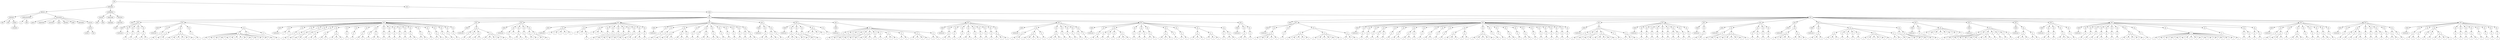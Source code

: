 digraph Tree {
	"t0" [label = "TEI"];
	"t1" [label = "teiHeader"];
	"t2" [label = "fileDesc"];
	"t3" [label = "titleStmt"];
	"t4" [label = "title"];
	"t5" [label = "title"];
	"t6" [label = "author"];
	"t7" [label = "surname"];
	"t8" [label = "publicationStmt"];
	"t9" [label = "p"];
	"t10" [label = "idno"];
	"t11" [label = "sourceDesc"];
	"t12" [label = "genre"];
	"t13" [label = "inspiration"];
	"t14" [label = "structure"];
	"t15" [label = "type"];
	"t16" [label = "periode"];
	"t17" [label = "taille"];
	"t18" [label = "permalien"];
	"t19" [label = "sources"];
	"t20" [label = "source"];
	"t21" [label = "author"];
	"t22" [label = "text"];
	"t23" [label = "profileDesc"];
	"t24" [label = "creation"];
	"t25" [label = "date"];
	"t26" [label = "date"];
	"t27" [label = "langUsage"];
	"t28" [label = "language"];
	"t29" [label = "textClass"];
	"t30" [label = "keywords"];
	"t31" [label = "term"];
	"t32" [label = "text"];
	"t33" [label = "body"];
	"t34" [label = "div1"];
	"t35" [label = "head"];
	"t36" [label = "div2"];
	"t37" [label = "head"];
	"t38" [label = "listPerson"];
	"t39" [label = "sp"];
	"t40" [label = "p"];
	"t41" [label = "s"];
	"t42" [label = "sp"];
	"t43" [label = "p"];
	"t44" [label = "s"];
	"t45" [label = "sp"];
	"t46" [label = "p"];
	"t47" [label = "s"];
	"t48" [label = "sp"];
	"t49" [label = "p"];
	"t50" [label = "s"];
	"t51" [label = "s"];
	"t52" [label = "div2"];
	"t53" [label = "head"];
	"t54" [label = "listPerson"];
	"t55" [label = "sp"];
	"t56" [label = "p"];
	"t57" [label = "s"];
	"t58" [label = "sp"];
	"t59" [label = "p"];
	"t60" [label = "s"];
	"t61" [label = "s"];
	"t62" [label = "p"];
	"t63" [label = "s"];
	"t64" [label = "s"];
	"t65" [label = "s"];
	"t66" [label = "s"];
	"t67" [label = "s"];
	"t68" [label = "s"];
	"t69" [label = "sp"];
	"t70" [label = "p"];
	"t71" [label = "s"];
	"t72" [label = "sp"];
	"t73" [label = "p"];
	"t74" [label = "s"];
	"t75" [label = "s"];
	"t76" [label = "s"];
	"t77" [label = "s"];
	"t78" [label = "s"];
	"t79" [label = "s"];
	"t80" [label = "s"];
	"t81" [label = "s"];
	"t82" [label = "s"];
	"t83" [label = "s"];
	"t84" [label = "s"];
	"t85" [label = "s"];
	"t86" [label = "s"];
	"t87" [label = "p"];
	"t88" [label = "s"];
	"t89" [label = "p"];
	"t90" [label = "s"];
	"t91" [label = "div2"];
	"t92" [label = "head"];
	"t93" [label = "listPerson"];
	"t94" [label = "sp"];
	"t95" [label = "l"];
	"t96" [label = "l"];
	"t97" [label = "sp"];
	"t98" [label = "p"];
	"t99" [label = "s"];
	"t100" [label = "sp"];
	"t101" [label = "p"];
	"t102" [label = "s"];
	"t103" [label = "sp"];
	"t104" [label = "p"];
	"t105" [label = "s"];
	"t106" [label = "s"];
	"t107" [label = "sp"];
	"t108" [label = "p"];
	"t109" [label = "s"];
	"t110" [label = "sp"];
	"t111" [label = "p"];
	"t112" [label = "s"];
	"t113" [label = "s"];
	"t114" [label = "sp"];
	"t115" [label = "p"];
	"t116" [label = "s"];
	"t117" [label = "s"];
	"t118" [label = "p"];
	"t119" [label = "s"];
	"t120" [label = "s"];
	"t121" [label = "s"];
	"t122" [label = "sp"];
	"t123" [label = "p"];
	"t124" [label = "s"];
	"t125" [label = "sp"];
	"t126" [label = "p"];
	"t127" [label = "s"];
	"t128" [label = "sp"];
	"t129" [label = "p"];
	"t130" [label = "s"];
	"t131" [label = "s"];
	"t132" [label = "sp"];
	"t133" [label = "p"];
	"t134" [label = "s"];
	"t135" [label = "p"];
	"t136" [label = "s"];
	"t137" [label = "s"];
	"t138" [label = "sp"];
	"t139" [label = "p"];
	"t140" [label = "s"];
	"t141" [label = "sp"];
	"t142" [label = "p"];
	"t143" [label = "s"];
	"t144" [label = "sp"];
	"t145" [label = "p"];
	"t146" [label = "s"];
	"t147" [label = "sp"];
	"t148" [label = "p"];
	"t149" [label = "s"];
	"t150" [label = "sp"];
	"t151" [label = "p"];
	"t152" [label = "s"];
	"t153" [label = "sp"];
	"t154" [label = "p"];
	"t155" [label = "s"];
	"t156" [label = "s"];
	"t157" [label = "sp"];
	"t158" [label = "p"];
	"t159" [label = "s"];
	"t160" [label = "s"];
	"t161" [label = "sp"];
	"t162" [label = "p"];
	"t163" [label = "s"];
	"t164" [label = "sp"];
	"t165" [label = "p"];
	"t166" [label = "s"];
	"t167" [label = "s"];
	"t168" [label = "sp"];
	"t169" [label = "p"];
	"t170" [label = "s"];
	"t171" [label = "sp"];
	"t172" [label = "p"];
	"t173" [label = "s"];
	"t174" [label = "sp"];
	"t175" [label = "p"];
	"t176" [label = "s"];
	"t177" [label = "div2"];
	"t178" [label = "head"];
	"t179" [label = "listPerson"];
	"t180" [label = "sp"];
	"t181" [label = "p"];
	"t182" [label = "s"];
	"t183" [label = "p"];
	"t184" [label = "s"];
	"t185" [label = "p"];
	"t186" [label = "s"];
	"t187" [label = "s"];
	"t188" [label = "p"];
	"t189" [label = "s"];
	"t190" [label = "s"];
	"t191" [label = "s"];
	"t192" [label = "s"];
	"t193" [label = "s"];
	"t194" [label = "div2"];
	"t195" [label = "head"];
	"t196" [label = "listPerson"];
	"t197" [label = "sp"];
	"t198" [label = "p"];
	"t199" [label = "s"];
	"t200" [label = "l"];
	"t201" [label = "sp"];
	"t202" [label = "p"];
	"t203" [label = "s"];
	"t204" [label = "s"];
	"t205" [label = "sp"];
	"t206" [label = "p"];
	"t207" [label = "s"];
	"t208" [label = "sp"];
	"t209" [label = "p"];
	"t210" [label = "s"];
	"t211" [label = "s"];
	"t212" [label = "p"];
	"t213" [label = "s"];
	"t214" [label = "s"];
	"t215" [label = "div2"];
	"t216" [label = "head"];
	"t217" [label = "listPerson"];
	"t218" [label = "sp"];
	"t219" [label = "l"];
	"t220" [label = "l"];
	"t221" [label = "l"];
	"t222" [label = "l"];
	"t223" [label = "l"];
	"t224" [label = "sp"];
	"t225" [label = "l"];
	"t226" [label = "l"];
	"t227" [label = "p"];
	"t228" [label = "s"];
	"t229" [label = "sp"];
	"t230" [label = "l"];
	"t231" [label = "l"];
	"t232" [label = "l"];
	"t233" [label = "sp"];
	"t234" [label = "p"];
	"t235" [label = "s"];
	"t236" [label = "sp"];
	"t237" [label = "p"];
	"t238" [label = "s"];
	"t239" [label = "sp"];
	"t240" [label = "p"];
	"t241" [label = "s"];
	"t242" [label = "sp"];
	"t243" [label = "p"];
	"t244" [label = "s"];
	"t245" [label = "sp"];
	"t246" [label = "p"];
	"t247" [label = "s"];
	"t248" [label = "s"];
	"t249" [label = "sp"];
	"t250" [label = "p"];
	"t251" [label = "s"];
	"t252" [label = "s"];
	"t253" [label = "sp"];
	"t254" [label = "p"];
	"t255" [label = "s"];
	"t256" [label = "s"];
	"t257" [label = "sp"];
	"t258" [label = "p"];
	"t259" [label = "s"];
	"t260" [label = "div2"];
	"t261" [label = "head"];
	"t262" [label = "listPerson"];
	"t263" [label = "sp"];
	"t264" [label = "p"];
	"t265" [label = "s"];
	"t266" [label = "sp"];
	"t267" [label = "p"];
	"t268" [label = "s"];
	"t269" [label = "sp"];
	"t270" [label = "p"];
	"t271" [label = "s"];
	"t272" [label = "s"];
	"t273" [label = "s"];
	"t274" [label = "p"];
	"t275" [label = "s"];
	"t276" [label = "s"];
	"t277" [label = "p"];
	"t278" [label = "s"];
	"t279" [label = "sp"];
	"t280" [label = "p"];
	"t281" [label = "s"];
	"t282" [label = "sp"];
	"t283" [label = "p"];
	"t284" [label = "s"];
	"t285" [label = "p"];
	"t286" [label = "s"];
	"t287" [label = "s"];
	"t288" [label = "sp"];
	"t289" [label = "p"];
	"t290" [label = "s"];
	"t291" [label = "s"];
	"t292" [label = "sp"];
	"t293" [label = "p"];
	"t294" [label = "s"];
	"t295" [label = "sp"];
	"t296" [label = "p"];
	"t297" [label = "s"];
	"t298" [label = "sp"];
	"t299" [label = "p"];
	"t300" [label = "s"];
	"t301" [label = "sp"];
	"t302" [label = "p"];
	"t303" [label = "s"];
	"t304" [label = "sp"];
	"t305" [label = "p"];
	"t306" [label = "s"];
	"t307" [label = "p"];
	"t308" [label = "s"];
	"t309" [label = "s"];
	"t310" [label = "div2"];
	"t311" [label = "head"];
	"t312" [label = "listPerson"];
	"t313" [label = "sp"];
	"t314" [label = "p"];
	"t315" [label = "s"];
	"t316" [label = "s"];
	"t317" [label = "sp"];
	"t318" [label = "p"];
	"t319" [label = "s"];
	"t320" [label = "s"];
	"t321" [label = "p"];
	"t322" [label = "s"];
	"t323" [label = "div2"];
	"t324" [label = "head"];
	"t325" [label = "listPerson"];
	"t326" [label = "sp"];
	"t327" [label = "p"];
	"t328" [label = "s"];
	"t329" [label = "s"];
	"t330" [label = "s"];
	"t331" [label = "sp"];
	"t332" [label = "p"];
	"t333" [label = "s"];
	"t334" [label = "s"];
	"t335" [label = "sp"];
	"t336" [label = "p"];
	"t337" [label = "s"];
	"t338" [label = "s"];
	"t339" [label = "sp"];
	"t340" [label = "l"];
	"t341" [label = "l"];
	"t342" [label = "l"];
	"t343" [label = "l"];
	"t344" [label = "sp"];
	"t345" [label = "l"];
	"t346" [label = "div2"];
	"t347" [label = "head"];
	"t348" [label = "listPerson"];
	"t349" [label = "sp"];
	"t350" [label = "p"];
	"t351" [label = "s"];
	"t352" [label = "p"];
	"t353" [label = "s"];
	"t354" [label = "p"];
	"t355" [label = "s"];
	"t356" [label = "p"];
	"t357" [label = "s"];
	"t358" [label = "p"];
	"t359" [label = "s"];
	"t360" [label = "s"];
	"t361" [label = "p"];
	"t362" [label = "s"];
	"t363" [label = "s"];
	"t364" [label = "s"];
	"t365" [label = "p"];
	"t366" [label = "s"];
	"t367" [label = "p"];
	"t368" [label = "s"];
	"t369" [label = "p"];
	"t370" [label = "s"];
	"t371" [label = "s"];
	"t372" [label = "s"];
	"t373" [label = "p"];
	"t374" [label = "s"];
	"t375" [label = "s"];
	"t376" [label = "p"];
	"t377" [label = "s"];
	"t378" [label = "s"];
	"t379" [label = "s"];
	"t380" [label = "s"];
	"t381" [label = "p"];
	"t382" [label = "s"];
	"t383" [label = "s"];
	"t384" [label = "div2"];
	"t385" [label = "head"];
	"t386" [label = "listPerson"];
	"t387" [label = "sp"];
	"t388" [label = "p"];
	"t389" [label = "s"];
	"t390" [label = "s"];
	"t391" [label = "sp"];
	"t392" [label = "p"];
	"t393" [label = "s"];
	"t394" [label = "sp"];
	"t395" [label = "p"];
	"t396" [label = "s"];
	"t397" [label = "sp"];
	"t398" [label = "p"];
	"t399" [label = "s"];
	"t400" [label = "s"];
	"t401" [label = "sp"];
	"t402" [label = "p"];
	"t403" [label = "s"];
	"t404" [label = "sp"];
	"t405" [label = "p"];
	"t406" [label = "s"];
	"t407" [label = "sp"];
	"t408" [label = "p"];
	"t409" [label = "s"];
	"t410" [label = "sp"];
	"t411" [label = "p"];
	"t412" [label = "s"];
	"t413" [label = "sp"];
	"t414" [label = "p"];
	"t415" [label = "s"];
	"t416" [label = "s"];
	"t417" [label = "s"];
	"t418" [label = "div2"];
	"t419" [label = "head"];
	"t420" [label = "listPerson"];
	"t421" [label = "sp"];
	"t422" [label = "p"];
	"t423" [label = "s"];
	"t424" [label = "s"];
	"t425" [label = "p"];
	"t426" [label = "s"];
	"t427" [label = "s"];
	"t428" [label = "s"];
	"t429" [label = "s"];
	"t430" [label = "p"];
	"t431" [label = "s"];
	"t432" [label = "sp"];
	"t433" [label = "p"];
	"t434" [label = "s"];
	"t435" [label = "s"];
	"t436" [label = "s"];
	"t437" [label = "sp"];
	"t438" [label = "p"];
	"t439" [label = "s"];
	"t440" [label = "sp"];
	"t441" [label = "p"];
	"t442" [label = "s"];
	"t443" [label = "sp"];
	"t444" [label = "p"];
	"t445" [label = "s"];
	"t446" [label = "sp"];
	"t447" [label = "p"];
	"t448" [label = "s"];
	"t449" [label = "p"];
	"t450" [label = "s"];
	"t451" [label = "div2"];
	"t452" [label = "head"];
	"t453" [label = "listPerson"];
	"t454" [label = "sp"];
	"t455" [label = "p"];
	"t456" [label = "s"];
	"t457" [label = "s"];
	"t458" [label = "sp"];
	"t459" [label = "p"];
	"t460" [label = "s"];
	"t461" [label = "p"];
	"t462" [label = "s"];
	"t463" [label = "p"];
	"t464" [label = "s"];
	"t465" [label = "p"];
	"t466" [label = "s"];
	"t467" [label = "s"];
	"t468" [label = "s"];
	"t469" [label = "sp"];
	"t470" [label = "p"];
	"t471" [label = "s"];
	"t472" [label = "sp"];
	"t473" [label = "p"];
	"t474" [label = "s"];
	"t475" [label = "p"];
	"t476" [label = "s"];
	"t477" [label = "sp"];
	"t478" [label = "p"];
	"t479" [label = "s"];
	"t480" [label = "s"];
	"t481" [label = "sp"];
	"t482" [label = "p"];
	"t483" [label = "s"];
	"t484" [label = "s"];
	"t485" [label = "s"];
	"t486" [label = "p"];
	"t487" [label = "s"];
	"t488" [label = "sp"];
	"t489" [label = "p"];
	"t490" [label = "s"];
	"t491" [label = "s"];
	"t492" [label = "sp"];
	"t493" [label = "p"];
	"t494" [label = "s"];
	"t495" [label = "s"];
	"t496" [label = "s"];
	"t497" [label = "p"];
	"t498" [label = "s"];
	"t499" [label = "s"];
	"t500" [label = "s"];
	"t501" [label = "sp"];
	"t502" [label = "p"];
	"t503" [label = "s"];
	"t504" [label = "p"];
	"t505" [label = "s"];
	"t506" [label = "s"];
	"t507" [label = "div2"];
	"t508" [label = "head"];
	"t509" [label = "listPerson"];
	"t510" [label = "sp"];
	"t511" [label = "p"];
	"t512" [label = "s"];
	"t513" [label = "s"];
	"t514" [label = "sp"];
	"t515" [label = "p"];
	"t516" [label = "s"];
	"t517" [label = "div1"];
	"t518" [label = "head"];
	"t519" [label = "div2"];
	"t520" [label = "head"];
	"t521" [label = "listPerson"];
	"t522" [label = "sp"];
	"t523" [label = "p"];
	"t524" [label = "s"];
	"t525" [label = "s"];
	"t526" [label = "s"];
	"t527" [label = "s"];
	"t528" [label = "s"];
	"t529" [label = "sp"];
	"t530" [label = "p"];
	"t531" [label = "s"];
	"t532" [label = "sp"];
	"t533" [label = "p"];
	"t534" [label = "s"];
	"t535" [label = "s"];
	"t536" [label = "s"];
	"t537" [label = "s"];
	"t538" [label = "s"];
	"t539" [label = "p"];
	"t540" [label = "s"];
	"t541" [label = "s"];
	"t542" [label = "s"];
	"t543" [label = "s"];
	"t544" [label = "s"];
	"t545" [label = "s"];
	"t546" [label = "p"];
	"t547" [label = "s"];
	"t548" [label = "s"];
	"t549" [label = "s"];
	"t550" [label = "div2"];
	"t551" [label = "head"];
	"t552" [label = "listPerson"];
	"t553" [label = "sp"];
	"t554" [label = "p"];
	"t555" [label = "s"];
	"t556" [label = "sp"];
	"t557" [label = "p"];
	"t558" [label = "s"];
	"t559" [label = "sp"];
	"t560" [label = "p"];
	"t561" [label = "s"];
	"t562" [label = "sp"];
	"t563" [label = "p"];
	"t564" [label = "s"];
	"t565" [label = "p"];
	"t566" [label = "s"];
	"t567" [label = "sp"];
	"t568" [label = "p"];
	"t569" [label = "s"];
	"t570" [label = "sp"];
	"t571" [label = "p"];
	"t572" [label = "s"];
	"t573" [label = "s"];
	"t574" [label = "sp"];
	"t575" [label = "p"];
	"t576" [label = "s"];
	"t577" [label = "s"];
	"t578" [label = "p"];
	"t579" [label = "s"];
	"t580" [label = "sp"];
	"t581" [label = "p"];
	"t582" [label = "s"];
	"t583" [label = "sp"];
	"t584" [label = "p"];
	"t585" [label = "s"];
	"t586" [label = "s"];
	"t587" [label = "sp"];
	"t588" [label = "p"];
	"t589" [label = "s"];
	"t590" [label = "sp"];
	"t591" [label = "p"];
	"t592" [label = "s"];
	"t593" [label = "sp"];
	"t594" [label = "p"];
	"t595" [label = "s"];
	"t596" [label = "s"];
	"t597" [label = "s"];
	"t598" [label = "p"];
	"t599" [label = "s"];
	"t600" [label = "s"];
	"t601" [label = "sp"];
	"t602" [label = "p"];
	"t603" [label = "s"];
	"t604" [label = "s"];
	"t605" [label = "s"];
	"t606" [label = "s"];
	"t607" [label = "s"];
	"t608" [label = "sp"];
	"t609" [label = "p"];
	"t610" [label = "s"];
	"t611" [label = "sp"];
	"t612" [label = "p"];
	"t613" [label = "s"];
	"t614" [label = "sp"];
	"t615" [label = "p"];
	"t616" [label = "s"];
	"t617" [label = "s"];
	"t618" [label = "sp"];
	"t619" [label = "p"];
	"t620" [label = "s"];
	"t621" [label = "sp"];
	"t622" [label = "p"];
	"t623" [label = "s"];
	"t624" [label = "s"];
	"t625" [label = "sp"];
	"t626" [label = "p"];
	"t627" [label = "s"];
	"t628" [label = "sp"];
	"t629" [label = "p"];
	"t630" [label = "s"];
	"t631" [label = "sp"];
	"t632" [label = "p"];
	"t633" [label = "s"];
	"t634" [label = "sp"];
	"t635" [label = "p"];
	"t636" [label = "s"];
	"t637" [label = "sp"];
	"t638" [label = "p"];
	"t639" [label = "s"];
	"t640" [label = "sp"];
	"t641" [label = "p"];
	"t642" [label = "s"];
	"t643" [label = "sp"];
	"t644" [label = "p"];
	"t645" [label = "s"];
	"t646" [label = "div2"];
	"t647" [label = "head"];
	"t648" [label = "listPerson"];
	"t649" [label = "sp"];
	"t650" [label = "p"];
	"t651" [label = "s"];
	"t652" [label = "p"];
	"t653" [label = "s"];
	"t654" [label = "p"];
	"t655" [label = "s"];
	"t656" [label = "s"];
	"t657" [label = "p"];
	"t658" [label = "s"];
	"t659" [label = "s"];
	"t660" [label = "s"];
	"t661" [label = "s"];
	"t662" [label = "s"];
	"t663" [label = "p"];
	"t664" [label = "s"];
	"t665" [label = "p"];
	"t666" [label = "s"];
	"t667" [label = "s"];
	"t668" [label = "s"];
	"t669" [label = "div2"];
	"t670" [label = "head"];
	"t671" [label = "listPerson"];
	"t672" [label = "sp"];
	"t673" [label = "p"];
	"t674" [label = "s"];
	"t675" [label = "sp"];
	"t676" [label = "p"];
	"t677" [label = "s"];
	"t678" [label = "sp"];
	"t679" [label = "p"];
	"t680" [label = "s"];
	"t681" [label = "sp"];
	"t682" [label = "p"];
	"t683" [label = "s"];
	"t684" [label = "sp"];
	"t685" [label = "p"];
	"t686" [label = "s"];
	"t687" [label = "sp"];
	"t688" [label = "p"];
	"t689" [label = "s"];
	"t690" [label = "sp"];
	"t691" [label = "p"];
	"t692" [label = "s"];
	"t693" [label = "p"];
	"t694" [label = "s"];
	"t695" [label = "sp"];
	"t696" [label = "p"];
	"t697" [label = "s"];
	"t698" [label = "sp"];
	"t699" [label = "p"];
	"t700" [label = "s"];
	"t701" [label = "div2"];
	"t702" [label = "head"];
	"t703" [label = "listPerson"];
	"t704" [label = "sp"];
	"t705" [label = "p"];
	"t706" [label = "s"];
	"t707" [label = "s"];
	"t708" [label = "div2"];
	"t709" [label = "head"];
	"t710" [label = "listPerson"];
	"t711" [label = "sp"];
	"t712" [label = "p"];
	"t713" [label = "s"];
	"t714" [label = "s"];
	"t715" [label = "p"];
	"t716" [label = "s"];
	"t717" [label = "s"];
	"t718" [label = "s"];
	"t719" [label = "s"];
	"t720" [label = "s"];
	"t721" [label = "s"];
	"t722" [label = "s"];
	"t723" [label = "sp"];
	"t724" [label = "p"];
	"t725" [label = "s"];
	"t726" [label = "p"];
	"t727" [label = "s"];
	"t728" [label = "sp"];
	"t729" [label = "p"];
	"t730" [label = "s"];
	"t731" [label = "sp"];
	"t732" [label = "p"];
	"t733" [label = "s"];
	"t734" [label = "div2"];
	"t735" [label = "head"];
	"t736" [label = "listPerson"];
	"t737" [label = "sp"];
	"t738" [label = "p"];
	"t739" [label = "s"];
	"t740" [label = "s"];
	"t741" [label = "s"];
	"t742" [label = "s"];
	"t743" [label = "p"];
	"t744" [label = "s"];
	"t745" [label = "s"];
	"t746" [label = "s"];
	"t747" [label = "div2"];
	"t748" [label = "head"];
	"t749" [label = "listPerson"];
	"t750" [label = "sp"];
	"t751" [label = "p"];
	"t752" [label = "s"];
	"t753" [label = "s"];
	"t754" [label = "s"];
	"t755" [label = "sp"];
	"t756" [label = "p"];
	"t757" [label = "s"];
	"t758" [label = "s"];
	"t759" [label = "s"];
	"t760" [label = "p"];
	"t761" [label = "s"];
	"t762" [label = "p"];
	"t763" [label = "s"];
	"t764" [label = "p"];
	"t765" [label = "s"];
	"t766" [label = "p"];
	"t767" [label = "s"];
	"t768" [label = "p"];
	"t769" [label = "s"];
	"t770" [label = "s"];
	"t771" [label = "s"];
	"t772" [label = "s"];
	"t773" [label = "s"];
	"t774" [label = "s"];
	"t775" [label = "p"];
	"t776" [label = "s"];
	"t777" [label = "s"];
	"t778" [label = "sp"];
	"t779" [label = "p"];
	"t780" [label = "s"];
	"t781" [label = "s"];
	"t782" [label = "p"];
	"t783" [label = "s"];
	"t784" [label = "s"];
	"t785" [label = "s"];
	"t786" [label = "s"];
	"t787" [label = "div2"];
	"t788" [label = "head"];
	"t789" [label = "listPerson"];
	"t790" [label = "sp"];
	"t791" [label = "p"];
	"t792" [label = "s"];
	"t793" [label = "sp"];
	"t794" [label = "l"];
	"t795" [label = "l"];
	"t796" [label = "l"];
	"t797" [label = "l"];
	"t798" [label = "l"];
	"t799" [label = "l"];
	"t800" [label = "l"];
	"t801" [label = "l"];
	"t802" [label = "div2"];
	"t803" [label = "head"];
	"t804" [label = "listPerson"];
	"t805" [label = "sp"];
	"t806" [label = "p"];
	"t807" [label = "s"];
	"t808" [label = "s"];
	"t809" [label = "s"];
	"t810" [label = "s"];
	"t811" [label = "p"];
	"t812" [label = "s"];
	"t813" [label = "s"];
	"t814" [label = "s"];
	"t815" [label = "p"];
	"t816" [label = "s"];
	"t817" [label = "s"];
	"t818" [label = "s"];
	"t819" [label = "p"];
	"t820" [label = "s"];
	"t821" [label = "p"];
	"t822" [label = "s"];
	"t823" [label = "p"];
	"t824" [label = "s"];
	"t825" [label = "p"];
	"t826" [label = "s"];
	"t827" [label = "div2"];
	"t828" [label = "head"];
	"t829" [label = "listPerson"];
	"t830" [label = "sp"];
	"t831" [label = "p"];
	"t832" [label = "s"];
	"t833" [label = "s"];
	"t834" [label = "s"];
	"t835" [label = "p"];
	"t836" [label = "s"];
	"t837" [label = "s"];
	"t838" [label = "div2"];
	"t839" [label = "head"];
	"t840" [label = "listPerson"];
	"t841" [label = "sp"];
	"t842" [label = "p"];
	"t843" [label = "s"];
	"t844" [label = "s"];
	"t845" [label = "sp"];
	"t846" [label = "p"];
	"t847" [label = "s"];
	"t848" [label = "sp"];
	"t849" [label = "p"];
	"t850" [label = "s"];
	"t851" [label = "s"];
	"t852" [label = "s"];
	"t853" [label = "sp"];
	"t854" [label = "p"];
	"t855" [label = "s"];
	"t856" [label = "div2"];
	"t857" [label = "head"];
	"t858" [label = "listPerson"];
	"t859" [label = "sp"];
	"t860" [label = "p"];
	"t861" [label = "s"];
	"t862" [label = "sp"];
	"t863" [label = "p"];
	"t864" [label = "s"];
	"t865" [label = "sp"];
	"t866" [label = "p"];
	"t867" [label = "s"];
	"t868" [label = "sp"];
	"t869" [label = "p"];
	"t870" [label = "s"];
	"t871" [label = "s"];
	"t872" [label = "sp"];
	"t873" [label = "p"];
	"t874" [label = "s"];
	"t875" [label = "sp"];
	"t876" [label = "p"];
	"t877" [label = "s"];
	"t878" [label = "sp"];
	"t879" [label = "p"];
	"t880" [label = "s"];
	"t881" [label = "sp"];
	"t882" [label = "p"];
	"t883" [label = "s"];
	"t884" [label = "s"];
	"t885" [label = "s"];
	"t886" [label = "s"];
	"t887" [label = "s"];
	"t888" [label = "sp"];
	"t889" [label = "p"];
	"t890" [label = "s"];
	"t891" [label = "sp"];
	"t892" [label = "p"];
	"t893" [label = "s"];
	"t894" [label = "s"];
	"t895" [label = "s"];
	"t896" [label = "s"];
	"t897" [label = "s"];
	"t898" [label = "s"];
	"t899" [label = "s"];
	"t900" [label = "s"];
	"t901" [label = "s"];
	"t902" [label = "s"];
	"t903" [label = "s"];
	"t904" [label = "s"];
	"t905" [label = "s"];
	"t906" [label = "s"];
	"t907" [label = "s"];
	"t908" [label = "s"];
	"t909" [label = "sp"];
	"t910" [label = "p"];
	"t911" [label = "s"];
	"t912" [label = "sp"];
	"t913" [label = "p"];
	"t914" [label = "s"];
	"t915" [label = "p"];
	"t916" [label = "s"];
	"t917" [label = "sp"];
	"t918" [label = "p"];
	"t919" [label = "s"];
	"t920" [label = "p"];
	"t921" [label = "s"];
	"t922" [label = "div2"];
	"t923" [label = "head"];
	"t924" [label = "listPerson"];
	"t925" [label = "sp"];
	"t926" [label = "p"];
	"t927" [label = "s"];
	"t928" [label = "p"];
	"t929" [label = "s"];
	"t930" [label = "s"];
	"t931" [label = "s"];
	"t932" [label = "sp"];
	"t933" [label = "p"];
	"t934" [label = "s"];
	"t935" [label = "sp"];
	"t936" [label = "p"];
	"t937" [label = "s"];
	"t938" [label = "s"];
	"t939" [label = "s"];
	"t940" [label = "sp"];
	"t941" [label = "p"];
	"t942" [label = "s"];
	"t943" [label = "sp"];
	"t944" [label = "p"];
	"t945" [label = "s"];
	"t946" [label = "sp"];
	"t947" [label = "p"];
	"t948" [label = "s"];
	"t949" [label = "sp"];
	"t950" [label = "p"];
	"t951" [label = "s"];
	"t952" [label = "s"];
	"t953" [label = "sp"];
	"t954" [label = "p"];
	"t955" [label = "s"];
	"t956" [label = "div2"];
	"t957" [label = "head"];
	"t958" [label = "listPerson"];
	"t959" [label = "sp"];
	"t960" [label = "p"];
	"t961" [label = "s"];
	"t962" [label = "sp"];
	"t963" [label = "p"];
	"t964" [label = "s"];
	"t965" [label = "p"];
	"t966" [label = "s"];
	"t967" [label = "p"];
	"t968" [label = "s"];
	"t969" [label = "s"];
	"t970" [label = "sp"];
	"t971" [label = "p"];
	"t972" [label = "s"];
	"t973" [label = "sp"];
	"t974" [label = "p"];
	"t975" [label = "s"];
	"t976" [label = "sp"];
	"t977" [label = "p"];
	"t978" [label = "s"];
	"t979" [label = "p"];
	"t980" [label = "s"];
	"t981" [label = "sp"];
	"t982" [label = "p"];
	"t983" [label = "s"];
	"t984" [label = "sp"];
	"t985" [label = "p"];
	"t986" [label = "s"];
	"t987" [label = "s"];
	"t988" [label = "p"];
	"t989" [label = "s"];
	"t990" [label = "div2"];
	"t991" [label = "head"];
	"t992" [label = "listPerson"];
	"t993" [label = "sp"];
	"t994" [label = "p"];
	"t995" [label = "s"];
	"t996" [label = "s"];
	"t997" [label = "sp"];
	"t998" [label = "p"];
	"t999" [label = "s"];
	"t1000" [label = "sp"];
	"t1001" [label = "p"];
	"t1002" [label = "s"];
	"t1003" [label = "p"];
	"t1004" [label = "s"];
	"t1005" [label = "p"];
	"t1006" [label = "s"];
	"t1007" [label = "s"];
	"t1008" [label = "s"];
	"t1009" [label = "s"];
	"t1010" [label = "sp"];
	"t1011" [label = "p"];
	"t1012" [label = "s"];
	"t1013" [label = "sp"];
	"t1014" [label = "p"];
	"t1015" [label = "s"];
	"t1016" [label = "sp"];
	"t1017" [label = "p"];
	"t1018" [label = "s"];
	"t1019" [label = "sp"];
	"t1020" [label = "p"];
	"t1021" [label = "s"];
	"t1022" [label = "s"];
	"t1023" [label = "sp"];
	"t1024" [label = "p"];
	"t1025" [label = "s"];
	"t1026" [label = "sp"];
	"t1027" [label = "p"];
	"t1028" [label = "s"];
	"t1029" [label = "sp"];
	"t1030" [label = "p"];
	"t1031" [label = "s"];
	"t1032" [label = "sp"];
	"t1033" [label = "p"];
	"t1034" [label = "s"];
	"t0" -> "t1";
	"t1" -> "t2";
	"t2" -> "t3";
	"t3" -> "t4";
	"t3" -> "t5";
	"t3" -> "t6";
	"t6" -> "t7";
	"t2" -> "t8";
	"t8" -> "t9";
	"t8" -> "t10";
	"t2" -> "t11";
	"t11" -> "t12";
	"t11" -> "t13";
	"t11" -> "t14";
	"t11" -> "t15";
	"t11" -> "t16";
	"t11" -> "t17";
	"t11" -> "t18";
	"t11" -> "t19";
	"t19" -> "t20";
	"t20" -> "t21";
	"t20" -> "t22";
	"t1" -> "t23";
	"t23" -> "t24";
	"t24" -> "t25";
	"t24" -> "t26";
	"t23" -> "t27";
	"t27" -> "t28";
	"t23" -> "t29";
	"t29" -> "t30";
	"t30" -> "t31";
	"t0" -> "t32";
	"t32" -> "t33";
	"t33" -> "t34";
	"t34" -> "t35";
	"t34" -> "t36";
	"t36" -> "t37";
	"t37" -> "t38";
	"t36" -> "t39";
	"t39" -> "t40";
	"t40" -> "t41";
	"t36" -> "t42";
	"t42" -> "t43";
	"t43" -> "t44";
	"t36" -> "t45";
	"t45" -> "t46";
	"t46" -> "t47";
	"t36" -> "t48";
	"t48" -> "t49";
	"t49" -> "t50";
	"t49" -> "t51";
	"t34" -> "t52";
	"t52" -> "t53";
	"t53" -> "t54";
	"t52" -> "t55";
	"t55" -> "t56";
	"t56" -> "t57";
	"t52" -> "t58";
	"t58" -> "t59";
	"t59" -> "t60";
	"t59" -> "t61";
	"t58" -> "t62";
	"t62" -> "t63";
	"t62" -> "t64";
	"t62" -> "t65";
	"t62" -> "t66";
	"t62" -> "t67";
	"t62" -> "t68";
	"t52" -> "t69";
	"t69" -> "t70";
	"t70" -> "t71";
	"t52" -> "t72";
	"t72" -> "t73";
	"t73" -> "t74";
	"t73" -> "t75";
	"t73" -> "t76";
	"t73" -> "t77";
	"t73" -> "t78";
	"t73" -> "t79";
	"t73" -> "t80";
	"t73" -> "t81";
	"t73" -> "t82";
	"t73" -> "t83";
	"t73" -> "t84";
	"t73" -> "t85";
	"t73" -> "t86";
	"t72" -> "t87";
	"t87" -> "t88";
	"t72" -> "t89";
	"t89" -> "t90";
	"t34" -> "t91";
	"t91" -> "t92";
	"t92" -> "t93";
	"t91" -> "t94";
	"t94" -> "t95";
	"t94" -> "t96";
	"t91" -> "t97";
	"t97" -> "t98";
	"t98" -> "t99";
	"t91" -> "t100";
	"t100" -> "t101";
	"t101" -> "t102";
	"t91" -> "t103";
	"t103" -> "t104";
	"t104" -> "t105";
	"t104" -> "t106";
	"t91" -> "t107";
	"t107" -> "t108";
	"t108" -> "t109";
	"t91" -> "t110";
	"t110" -> "t111";
	"t111" -> "t112";
	"t111" -> "t113";
	"t91" -> "t114";
	"t114" -> "t115";
	"t115" -> "t116";
	"t115" -> "t117";
	"t114" -> "t118";
	"t118" -> "t119";
	"t118" -> "t120";
	"t118" -> "t121";
	"t91" -> "t122";
	"t122" -> "t123";
	"t123" -> "t124";
	"t91" -> "t125";
	"t125" -> "t126";
	"t126" -> "t127";
	"t91" -> "t128";
	"t128" -> "t129";
	"t129" -> "t130";
	"t129" -> "t131";
	"t91" -> "t132";
	"t132" -> "t133";
	"t133" -> "t134";
	"t132" -> "t135";
	"t135" -> "t136";
	"t135" -> "t137";
	"t91" -> "t138";
	"t138" -> "t139";
	"t139" -> "t140";
	"t91" -> "t141";
	"t141" -> "t142";
	"t142" -> "t143";
	"t91" -> "t144";
	"t144" -> "t145";
	"t145" -> "t146";
	"t91" -> "t147";
	"t147" -> "t148";
	"t148" -> "t149";
	"t91" -> "t150";
	"t150" -> "t151";
	"t151" -> "t152";
	"t91" -> "t153";
	"t153" -> "t154";
	"t154" -> "t155";
	"t154" -> "t156";
	"t91" -> "t157";
	"t157" -> "t158";
	"t158" -> "t159";
	"t158" -> "t160";
	"t91" -> "t161";
	"t161" -> "t162";
	"t162" -> "t163";
	"t91" -> "t164";
	"t164" -> "t165";
	"t165" -> "t166";
	"t165" -> "t167";
	"t91" -> "t168";
	"t168" -> "t169";
	"t169" -> "t170";
	"t91" -> "t171";
	"t171" -> "t172";
	"t172" -> "t173";
	"t91" -> "t174";
	"t174" -> "t175";
	"t175" -> "t176";
	"t34" -> "t177";
	"t177" -> "t178";
	"t178" -> "t179";
	"t177" -> "t180";
	"t180" -> "t181";
	"t181" -> "t182";
	"t180" -> "t183";
	"t183" -> "t184";
	"t180" -> "t185";
	"t185" -> "t186";
	"t185" -> "t187";
	"t180" -> "t188";
	"t188" -> "t189";
	"t188" -> "t190";
	"t188" -> "t191";
	"t188" -> "t192";
	"t188" -> "t193";
	"t34" -> "t194";
	"t194" -> "t195";
	"t195" -> "t196";
	"t194" -> "t197";
	"t197" -> "t198";
	"t198" -> "t199";
	"t197" -> "t200";
	"t194" -> "t201";
	"t201" -> "t202";
	"t202" -> "t203";
	"t202" -> "t204";
	"t194" -> "t205";
	"t205" -> "t206";
	"t206" -> "t207";
	"t194" -> "t208";
	"t208" -> "t209";
	"t209" -> "t210";
	"t209" -> "t211";
	"t208" -> "t212";
	"t212" -> "t213";
	"t212" -> "t214";
	"t34" -> "t215";
	"t215" -> "t216";
	"t216" -> "t217";
	"t215" -> "t218";
	"t218" -> "t219";
	"t218" -> "t220";
	"t218" -> "t221";
	"t218" -> "t222";
	"t218" -> "t223";
	"t215" -> "t224";
	"t224" -> "t225";
	"t224" -> "t226";
	"t224" -> "t227";
	"t227" -> "t228";
	"t215" -> "t229";
	"t229" -> "t230";
	"t229" -> "t231";
	"t229" -> "t232";
	"t215" -> "t233";
	"t233" -> "t234";
	"t234" -> "t235";
	"t215" -> "t236";
	"t236" -> "t237";
	"t237" -> "t238";
	"t215" -> "t239";
	"t239" -> "t240";
	"t240" -> "t241";
	"t215" -> "t242";
	"t242" -> "t243";
	"t243" -> "t244";
	"t215" -> "t245";
	"t245" -> "t246";
	"t246" -> "t247";
	"t246" -> "t248";
	"t215" -> "t249";
	"t249" -> "t250";
	"t250" -> "t251";
	"t250" -> "t252";
	"t215" -> "t253";
	"t253" -> "t254";
	"t254" -> "t255";
	"t254" -> "t256";
	"t215" -> "t257";
	"t257" -> "t258";
	"t258" -> "t259";
	"t34" -> "t260";
	"t260" -> "t261";
	"t261" -> "t262";
	"t260" -> "t263";
	"t263" -> "t264";
	"t264" -> "t265";
	"t260" -> "t266";
	"t266" -> "t267";
	"t267" -> "t268";
	"t260" -> "t269";
	"t269" -> "t270";
	"t270" -> "t271";
	"t270" -> "t272";
	"t270" -> "t273";
	"t269" -> "t274";
	"t274" -> "t275";
	"t274" -> "t276";
	"t269" -> "t277";
	"t277" -> "t278";
	"t260" -> "t279";
	"t279" -> "t280";
	"t280" -> "t281";
	"t260" -> "t282";
	"t282" -> "t283";
	"t283" -> "t284";
	"t282" -> "t285";
	"t285" -> "t286";
	"t285" -> "t287";
	"t260" -> "t288";
	"t288" -> "t289";
	"t289" -> "t290";
	"t289" -> "t291";
	"t260" -> "t292";
	"t292" -> "t293";
	"t293" -> "t294";
	"t260" -> "t295";
	"t295" -> "t296";
	"t296" -> "t297";
	"t260" -> "t298";
	"t298" -> "t299";
	"t299" -> "t300";
	"t260" -> "t301";
	"t301" -> "t302";
	"t302" -> "t303";
	"t260" -> "t304";
	"t304" -> "t305";
	"t305" -> "t306";
	"t304" -> "t307";
	"t307" -> "t308";
	"t307" -> "t309";
	"t34" -> "t310";
	"t310" -> "t311";
	"t311" -> "t312";
	"t310" -> "t313";
	"t313" -> "t314";
	"t314" -> "t315";
	"t314" -> "t316";
	"t310" -> "t317";
	"t317" -> "t318";
	"t318" -> "t319";
	"t318" -> "t320";
	"t317" -> "t321";
	"t321" -> "t322";
	"t34" -> "t323";
	"t323" -> "t324";
	"t324" -> "t325";
	"t323" -> "t326";
	"t326" -> "t327";
	"t327" -> "t328";
	"t327" -> "t329";
	"t327" -> "t330";
	"t323" -> "t331";
	"t331" -> "t332";
	"t332" -> "t333";
	"t332" -> "t334";
	"t323" -> "t335";
	"t335" -> "t336";
	"t336" -> "t337";
	"t336" -> "t338";
	"t323" -> "t339";
	"t339" -> "t340";
	"t339" -> "t341";
	"t339" -> "t342";
	"t339" -> "t343";
	"t323" -> "t344";
	"t344" -> "t345";
	"t34" -> "t346";
	"t346" -> "t347";
	"t347" -> "t348";
	"t346" -> "t349";
	"t349" -> "t350";
	"t350" -> "t351";
	"t349" -> "t352";
	"t352" -> "t353";
	"t349" -> "t354";
	"t354" -> "t355";
	"t349" -> "t356";
	"t356" -> "t357";
	"t349" -> "t358";
	"t358" -> "t359";
	"t358" -> "t360";
	"t349" -> "t361";
	"t361" -> "t362";
	"t361" -> "t363";
	"t361" -> "t364";
	"t349" -> "t365";
	"t365" -> "t366";
	"t349" -> "t367";
	"t367" -> "t368";
	"t349" -> "t369";
	"t369" -> "t370";
	"t369" -> "t371";
	"t369" -> "t372";
	"t349" -> "t373";
	"t373" -> "t374";
	"t373" -> "t375";
	"t349" -> "t376";
	"t376" -> "t377";
	"t376" -> "t378";
	"t376" -> "t379";
	"t376" -> "t380";
	"t349" -> "t381";
	"t381" -> "t382";
	"t381" -> "t383";
	"t34" -> "t384";
	"t384" -> "t385";
	"t385" -> "t386";
	"t384" -> "t387";
	"t387" -> "t388";
	"t388" -> "t389";
	"t388" -> "t390";
	"t384" -> "t391";
	"t391" -> "t392";
	"t392" -> "t393";
	"t384" -> "t394";
	"t394" -> "t395";
	"t395" -> "t396";
	"t384" -> "t397";
	"t397" -> "t398";
	"t398" -> "t399";
	"t398" -> "t400";
	"t384" -> "t401";
	"t401" -> "t402";
	"t402" -> "t403";
	"t384" -> "t404";
	"t404" -> "t405";
	"t405" -> "t406";
	"t384" -> "t407";
	"t407" -> "t408";
	"t408" -> "t409";
	"t384" -> "t410";
	"t410" -> "t411";
	"t411" -> "t412";
	"t384" -> "t413";
	"t413" -> "t414";
	"t414" -> "t415";
	"t414" -> "t416";
	"t414" -> "t417";
	"t34" -> "t418";
	"t418" -> "t419";
	"t419" -> "t420";
	"t418" -> "t421";
	"t421" -> "t422";
	"t422" -> "t423";
	"t422" -> "t424";
	"t421" -> "t425";
	"t425" -> "t426";
	"t425" -> "t427";
	"t425" -> "t428";
	"t425" -> "t429";
	"t421" -> "t430";
	"t430" -> "t431";
	"t418" -> "t432";
	"t432" -> "t433";
	"t433" -> "t434";
	"t433" -> "t435";
	"t433" -> "t436";
	"t418" -> "t437";
	"t437" -> "t438";
	"t438" -> "t439";
	"t418" -> "t440";
	"t440" -> "t441";
	"t441" -> "t442";
	"t418" -> "t443";
	"t443" -> "t444";
	"t444" -> "t445";
	"t418" -> "t446";
	"t446" -> "t447";
	"t447" -> "t448";
	"t446" -> "t449";
	"t449" -> "t450";
	"t34" -> "t451";
	"t451" -> "t452";
	"t452" -> "t453";
	"t451" -> "t454";
	"t454" -> "t455";
	"t455" -> "t456";
	"t455" -> "t457";
	"t451" -> "t458";
	"t458" -> "t459";
	"t459" -> "t460";
	"t458" -> "t461";
	"t461" -> "t462";
	"t458" -> "t463";
	"t463" -> "t464";
	"t458" -> "t465";
	"t465" -> "t466";
	"t465" -> "t467";
	"t465" -> "t468";
	"t451" -> "t469";
	"t469" -> "t470";
	"t470" -> "t471";
	"t451" -> "t472";
	"t472" -> "t473";
	"t473" -> "t474";
	"t472" -> "t475";
	"t475" -> "t476";
	"t451" -> "t477";
	"t477" -> "t478";
	"t478" -> "t479";
	"t478" -> "t480";
	"t451" -> "t481";
	"t481" -> "t482";
	"t482" -> "t483";
	"t482" -> "t484";
	"t482" -> "t485";
	"t481" -> "t486";
	"t486" -> "t487";
	"t451" -> "t488";
	"t488" -> "t489";
	"t489" -> "t490";
	"t489" -> "t491";
	"t451" -> "t492";
	"t492" -> "t493";
	"t493" -> "t494";
	"t493" -> "t495";
	"t493" -> "t496";
	"t492" -> "t497";
	"t497" -> "t498";
	"t497" -> "t499";
	"t497" -> "t500";
	"t451" -> "t501";
	"t501" -> "t502";
	"t502" -> "t503";
	"t501" -> "t504";
	"t504" -> "t505";
	"t504" -> "t506";
	"t34" -> "t507";
	"t507" -> "t508";
	"t508" -> "t509";
	"t507" -> "t510";
	"t510" -> "t511";
	"t511" -> "t512";
	"t511" -> "t513";
	"t507" -> "t514";
	"t514" -> "t515";
	"t515" -> "t516";
	"t33" -> "t517";
	"t517" -> "t518";
	"t517" -> "t519";
	"t519" -> "t520";
	"t520" -> "t521";
	"t519" -> "t522";
	"t522" -> "t523";
	"t523" -> "t524";
	"t523" -> "t525";
	"t523" -> "t526";
	"t523" -> "t527";
	"t523" -> "t528";
	"t519" -> "t529";
	"t529" -> "t530";
	"t530" -> "t531";
	"t519" -> "t532";
	"t532" -> "t533";
	"t533" -> "t534";
	"t533" -> "t535";
	"t533" -> "t536";
	"t533" -> "t537";
	"t533" -> "t538";
	"t532" -> "t539";
	"t539" -> "t540";
	"t539" -> "t541";
	"t539" -> "t542";
	"t539" -> "t543";
	"t539" -> "t544";
	"t539" -> "t545";
	"t532" -> "t546";
	"t546" -> "t547";
	"t546" -> "t548";
	"t546" -> "t549";
	"t517" -> "t550";
	"t550" -> "t551";
	"t551" -> "t552";
	"t550" -> "t553";
	"t553" -> "t554";
	"t554" -> "t555";
	"t550" -> "t556";
	"t556" -> "t557";
	"t557" -> "t558";
	"t550" -> "t559";
	"t559" -> "t560";
	"t560" -> "t561";
	"t550" -> "t562";
	"t562" -> "t563";
	"t563" -> "t564";
	"t562" -> "t565";
	"t565" -> "t566";
	"t550" -> "t567";
	"t567" -> "t568";
	"t568" -> "t569";
	"t550" -> "t570";
	"t570" -> "t571";
	"t571" -> "t572";
	"t571" -> "t573";
	"t550" -> "t574";
	"t574" -> "t575";
	"t575" -> "t576";
	"t575" -> "t577";
	"t574" -> "t578";
	"t578" -> "t579";
	"t550" -> "t580";
	"t580" -> "t581";
	"t581" -> "t582";
	"t550" -> "t583";
	"t583" -> "t584";
	"t584" -> "t585";
	"t584" -> "t586";
	"t550" -> "t587";
	"t587" -> "t588";
	"t588" -> "t589";
	"t550" -> "t590";
	"t590" -> "t591";
	"t591" -> "t592";
	"t550" -> "t593";
	"t593" -> "t594";
	"t594" -> "t595";
	"t594" -> "t596";
	"t594" -> "t597";
	"t593" -> "t598";
	"t598" -> "t599";
	"t598" -> "t600";
	"t550" -> "t601";
	"t601" -> "t602";
	"t602" -> "t603";
	"t602" -> "t604";
	"t602" -> "t605";
	"t602" -> "t606";
	"t602" -> "t607";
	"t550" -> "t608";
	"t608" -> "t609";
	"t609" -> "t610";
	"t550" -> "t611";
	"t611" -> "t612";
	"t612" -> "t613";
	"t550" -> "t614";
	"t614" -> "t615";
	"t615" -> "t616";
	"t615" -> "t617";
	"t550" -> "t618";
	"t618" -> "t619";
	"t619" -> "t620";
	"t550" -> "t621";
	"t621" -> "t622";
	"t622" -> "t623";
	"t622" -> "t624";
	"t550" -> "t625";
	"t625" -> "t626";
	"t626" -> "t627";
	"t550" -> "t628";
	"t628" -> "t629";
	"t629" -> "t630";
	"t550" -> "t631";
	"t631" -> "t632";
	"t632" -> "t633";
	"t550" -> "t634";
	"t634" -> "t635";
	"t635" -> "t636";
	"t550" -> "t637";
	"t637" -> "t638";
	"t638" -> "t639";
	"t550" -> "t640";
	"t640" -> "t641";
	"t641" -> "t642";
	"t550" -> "t643";
	"t643" -> "t644";
	"t644" -> "t645";
	"t517" -> "t646";
	"t646" -> "t647";
	"t647" -> "t648";
	"t646" -> "t649";
	"t649" -> "t650";
	"t650" -> "t651";
	"t649" -> "t652";
	"t652" -> "t653";
	"t649" -> "t654";
	"t654" -> "t655";
	"t654" -> "t656";
	"t649" -> "t657";
	"t657" -> "t658";
	"t657" -> "t659";
	"t657" -> "t660";
	"t657" -> "t661";
	"t657" -> "t662";
	"t649" -> "t663";
	"t663" -> "t664";
	"t649" -> "t665";
	"t665" -> "t666";
	"t665" -> "t667";
	"t665" -> "t668";
	"t517" -> "t669";
	"t669" -> "t670";
	"t670" -> "t671";
	"t669" -> "t672";
	"t672" -> "t673";
	"t673" -> "t674";
	"t669" -> "t675";
	"t675" -> "t676";
	"t676" -> "t677";
	"t669" -> "t678";
	"t678" -> "t679";
	"t679" -> "t680";
	"t669" -> "t681";
	"t681" -> "t682";
	"t682" -> "t683";
	"t669" -> "t684";
	"t684" -> "t685";
	"t685" -> "t686";
	"t669" -> "t687";
	"t687" -> "t688";
	"t688" -> "t689";
	"t669" -> "t690";
	"t690" -> "t691";
	"t691" -> "t692";
	"t690" -> "t693";
	"t693" -> "t694";
	"t669" -> "t695";
	"t695" -> "t696";
	"t696" -> "t697";
	"t669" -> "t698";
	"t698" -> "t699";
	"t699" -> "t700";
	"t517" -> "t701";
	"t701" -> "t702";
	"t702" -> "t703";
	"t701" -> "t704";
	"t704" -> "t705";
	"t705" -> "t706";
	"t705" -> "t707";
	"t517" -> "t708";
	"t708" -> "t709";
	"t709" -> "t710";
	"t708" -> "t711";
	"t711" -> "t712";
	"t712" -> "t713";
	"t712" -> "t714";
	"t711" -> "t715";
	"t715" -> "t716";
	"t715" -> "t717";
	"t715" -> "t718";
	"t715" -> "t719";
	"t715" -> "t720";
	"t715" -> "t721";
	"t715" -> "t722";
	"t708" -> "t723";
	"t723" -> "t724";
	"t724" -> "t725";
	"t723" -> "t726";
	"t726" -> "t727";
	"t708" -> "t728";
	"t728" -> "t729";
	"t729" -> "t730";
	"t708" -> "t731";
	"t731" -> "t732";
	"t732" -> "t733";
	"t517" -> "t734";
	"t734" -> "t735";
	"t735" -> "t736";
	"t734" -> "t737";
	"t737" -> "t738";
	"t738" -> "t739";
	"t738" -> "t740";
	"t738" -> "t741";
	"t738" -> "t742";
	"t737" -> "t743";
	"t743" -> "t744";
	"t743" -> "t745";
	"t743" -> "t746";
	"t517" -> "t747";
	"t747" -> "t748";
	"t748" -> "t749";
	"t747" -> "t750";
	"t750" -> "t751";
	"t751" -> "t752";
	"t751" -> "t753";
	"t751" -> "t754";
	"t747" -> "t755";
	"t755" -> "t756";
	"t756" -> "t757";
	"t756" -> "t758";
	"t756" -> "t759";
	"t755" -> "t760";
	"t760" -> "t761";
	"t755" -> "t762";
	"t762" -> "t763";
	"t755" -> "t764";
	"t764" -> "t765";
	"t755" -> "t766";
	"t766" -> "t767";
	"t755" -> "t768";
	"t768" -> "t769";
	"t768" -> "t770";
	"t768" -> "t771";
	"t768" -> "t772";
	"t768" -> "t773";
	"t768" -> "t774";
	"t755" -> "t775";
	"t775" -> "t776";
	"t775" -> "t777";
	"t747" -> "t778";
	"t778" -> "t779";
	"t779" -> "t780";
	"t779" -> "t781";
	"t778" -> "t782";
	"t782" -> "t783";
	"t782" -> "t784";
	"t782" -> "t785";
	"t782" -> "t786";
	"t517" -> "t787";
	"t787" -> "t788";
	"t788" -> "t789";
	"t787" -> "t790";
	"t790" -> "t791";
	"t791" -> "t792";
	"t787" -> "t793";
	"t793" -> "t794";
	"t793" -> "t795";
	"t793" -> "t796";
	"t793" -> "t797";
	"t793" -> "t798";
	"t793" -> "t799";
	"t793" -> "t800";
	"t793" -> "t801";
	"t517" -> "t802";
	"t802" -> "t803";
	"t803" -> "t804";
	"t802" -> "t805";
	"t805" -> "t806";
	"t806" -> "t807";
	"t806" -> "t808";
	"t806" -> "t809";
	"t806" -> "t810";
	"t805" -> "t811";
	"t811" -> "t812";
	"t811" -> "t813";
	"t811" -> "t814";
	"t805" -> "t815";
	"t815" -> "t816";
	"t815" -> "t817";
	"t815" -> "t818";
	"t805" -> "t819";
	"t819" -> "t820";
	"t805" -> "t821";
	"t821" -> "t822";
	"t805" -> "t823";
	"t823" -> "t824";
	"t805" -> "t825";
	"t825" -> "t826";
	"t517" -> "t827";
	"t827" -> "t828";
	"t828" -> "t829";
	"t827" -> "t830";
	"t830" -> "t831";
	"t831" -> "t832";
	"t831" -> "t833";
	"t831" -> "t834";
	"t830" -> "t835";
	"t835" -> "t836";
	"t835" -> "t837";
	"t517" -> "t838";
	"t838" -> "t839";
	"t839" -> "t840";
	"t838" -> "t841";
	"t841" -> "t842";
	"t842" -> "t843";
	"t842" -> "t844";
	"t838" -> "t845";
	"t845" -> "t846";
	"t846" -> "t847";
	"t838" -> "t848";
	"t848" -> "t849";
	"t849" -> "t850";
	"t849" -> "t851";
	"t849" -> "t852";
	"t838" -> "t853";
	"t853" -> "t854";
	"t854" -> "t855";
	"t517" -> "t856";
	"t856" -> "t857";
	"t857" -> "t858";
	"t856" -> "t859";
	"t859" -> "t860";
	"t860" -> "t861";
	"t856" -> "t862";
	"t862" -> "t863";
	"t863" -> "t864";
	"t856" -> "t865";
	"t865" -> "t866";
	"t866" -> "t867";
	"t856" -> "t868";
	"t868" -> "t869";
	"t869" -> "t870";
	"t869" -> "t871";
	"t856" -> "t872";
	"t872" -> "t873";
	"t873" -> "t874";
	"t856" -> "t875";
	"t875" -> "t876";
	"t876" -> "t877";
	"t856" -> "t878";
	"t878" -> "t879";
	"t879" -> "t880";
	"t856" -> "t881";
	"t881" -> "t882";
	"t882" -> "t883";
	"t882" -> "t884";
	"t882" -> "t885";
	"t882" -> "t886";
	"t882" -> "t887";
	"t856" -> "t888";
	"t888" -> "t889";
	"t889" -> "t890";
	"t856" -> "t891";
	"t891" -> "t892";
	"t892" -> "t893";
	"t892" -> "t894";
	"t892" -> "t895";
	"t892" -> "t896";
	"t892" -> "t897";
	"t892" -> "t898";
	"t892" -> "t899";
	"t892" -> "t900";
	"t892" -> "t901";
	"t892" -> "t902";
	"t892" -> "t903";
	"t892" -> "t904";
	"t892" -> "t905";
	"t892" -> "t906";
	"t892" -> "t907";
	"t892" -> "t908";
	"t856" -> "t909";
	"t909" -> "t910";
	"t910" -> "t911";
	"t856" -> "t912";
	"t912" -> "t913";
	"t913" -> "t914";
	"t912" -> "t915";
	"t915" -> "t916";
	"t856" -> "t917";
	"t917" -> "t918";
	"t918" -> "t919";
	"t917" -> "t920";
	"t920" -> "t921";
	"t517" -> "t922";
	"t922" -> "t923";
	"t923" -> "t924";
	"t922" -> "t925";
	"t925" -> "t926";
	"t926" -> "t927";
	"t925" -> "t928";
	"t928" -> "t929";
	"t928" -> "t930";
	"t928" -> "t931";
	"t922" -> "t932";
	"t932" -> "t933";
	"t933" -> "t934";
	"t922" -> "t935";
	"t935" -> "t936";
	"t936" -> "t937";
	"t936" -> "t938";
	"t936" -> "t939";
	"t922" -> "t940";
	"t940" -> "t941";
	"t941" -> "t942";
	"t922" -> "t943";
	"t943" -> "t944";
	"t944" -> "t945";
	"t922" -> "t946";
	"t946" -> "t947";
	"t947" -> "t948";
	"t922" -> "t949";
	"t949" -> "t950";
	"t950" -> "t951";
	"t950" -> "t952";
	"t922" -> "t953";
	"t953" -> "t954";
	"t954" -> "t955";
	"t517" -> "t956";
	"t956" -> "t957";
	"t957" -> "t958";
	"t956" -> "t959";
	"t959" -> "t960";
	"t960" -> "t961";
	"t956" -> "t962";
	"t962" -> "t963";
	"t963" -> "t964";
	"t962" -> "t965";
	"t965" -> "t966";
	"t962" -> "t967";
	"t967" -> "t968";
	"t967" -> "t969";
	"t956" -> "t970";
	"t970" -> "t971";
	"t971" -> "t972";
	"t956" -> "t973";
	"t973" -> "t974";
	"t974" -> "t975";
	"t956" -> "t976";
	"t976" -> "t977";
	"t977" -> "t978";
	"t976" -> "t979";
	"t979" -> "t980";
	"t956" -> "t981";
	"t981" -> "t982";
	"t982" -> "t983";
	"t956" -> "t984";
	"t984" -> "t985";
	"t985" -> "t986";
	"t985" -> "t987";
	"t984" -> "t988";
	"t988" -> "t989";
	"t517" -> "t990";
	"t990" -> "t991";
	"t991" -> "t992";
	"t990" -> "t993";
	"t993" -> "t994";
	"t994" -> "t995";
	"t994" -> "t996";
	"t990" -> "t997";
	"t997" -> "t998";
	"t998" -> "t999";
	"t990" -> "t1000";
	"t1000" -> "t1001";
	"t1001" -> "t1002";
	"t1000" -> "t1003";
	"t1003" -> "t1004";
	"t1000" -> "t1005";
	"t1005" -> "t1006";
	"t1005" -> "t1007";
	"t1005" -> "t1008";
	"t1005" -> "t1009";
	"t990" -> "t1010";
	"t1010" -> "t1011";
	"t1011" -> "t1012";
	"t990" -> "t1013";
	"t1013" -> "t1014";
	"t1014" -> "t1015";
	"t990" -> "t1016";
	"t1016" -> "t1017";
	"t1017" -> "t1018";
	"t990" -> "t1019";
	"t1019" -> "t1020";
	"t1020" -> "t1021";
	"t1020" -> "t1022";
	"t990" -> "t1023";
	"t1023" -> "t1024";
	"t1024" -> "t1025";
	"t990" -> "t1026";
	"t1026" -> "t1027";
	"t1027" -> "t1028";
	"t990" -> "t1029";
	"t1029" -> "t1030";
	"t1030" -> "t1031";
	"t990" -> "t1032";
	"t1032" -> "t1033";
	"t1033" -> "t1034";
}
